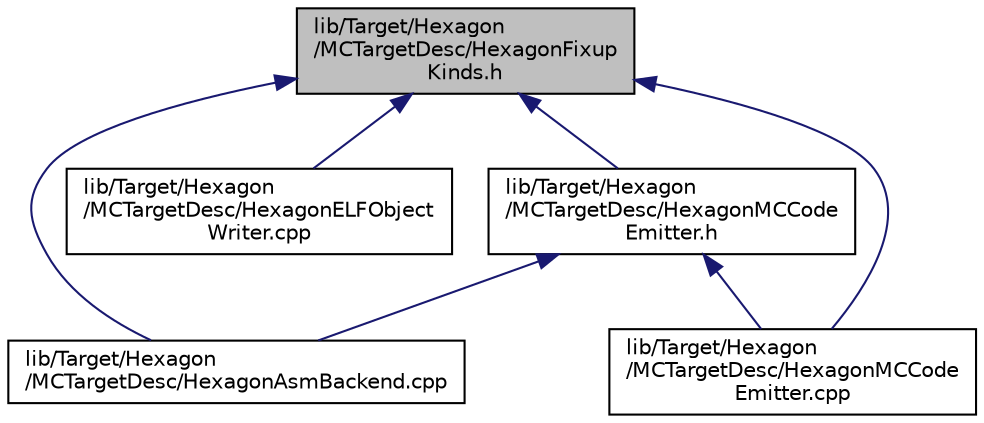 digraph "lib/Target/Hexagon/MCTargetDesc/HexagonFixupKinds.h"
{
 // LATEX_PDF_SIZE
  bgcolor="transparent";
  edge [fontname="Helvetica",fontsize="10",labelfontname="Helvetica",labelfontsize="10"];
  node [fontname="Helvetica",fontsize="10",shape="box"];
  Node1 [label="lib/Target/Hexagon\l/MCTargetDesc/HexagonFixup\lKinds.h",height=0.2,width=0.4,color="black", fillcolor="grey75", style="filled", fontcolor="black",tooltip=" "];
  Node1 -> Node2 [dir="back",color="midnightblue",fontsize="10",style="solid",fontname="Helvetica"];
  Node2 [label="lib/Target/Hexagon\l/MCTargetDesc/HexagonAsmBackend.cpp",height=0.2,width=0.4,color="black",URL="$HexagonAsmBackend_8cpp.html",tooltip=" "];
  Node1 -> Node3 [dir="back",color="midnightblue",fontsize="10",style="solid",fontname="Helvetica"];
  Node3 [label="lib/Target/Hexagon\l/MCTargetDesc/HexagonELFObject\lWriter.cpp",height=0.2,width=0.4,color="black",URL="$HexagonELFObjectWriter_8cpp.html",tooltip=" "];
  Node1 -> Node4 [dir="back",color="midnightblue",fontsize="10",style="solid",fontname="Helvetica"];
  Node4 [label="lib/Target/Hexagon\l/MCTargetDesc/HexagonMCCode\lEmitter.cpp",height=0.2,width=0.4,color="black",URL="$HexagonMCCodeEmitter_8cpp.html",tooltip=" "];
  Node1 -> Node5 [dir="back",color="midnightblue",fontsize="10",style="solid",fontname="Helvetica"];
  Node5 [label="lib/Target/Hexagon\l/MCTargetDesc/HexagonMCCode\lEmitter.h",height=0.2,width=0.4,color="black",URL="$HexagonMCCodeEmitter_8h.html",tooltip="Definition for classes that emit Hexagon machine code from MCInsts."];
  Node5 -> Node2 [dir="back",color="midnightblue",fontsize="10",style="solid",fontname="Helvetica"];
  Node5 -> Node4 [dir="back",color="midnightblue",fontsize="10",style="solid",fontname="Helvetica"];
}

